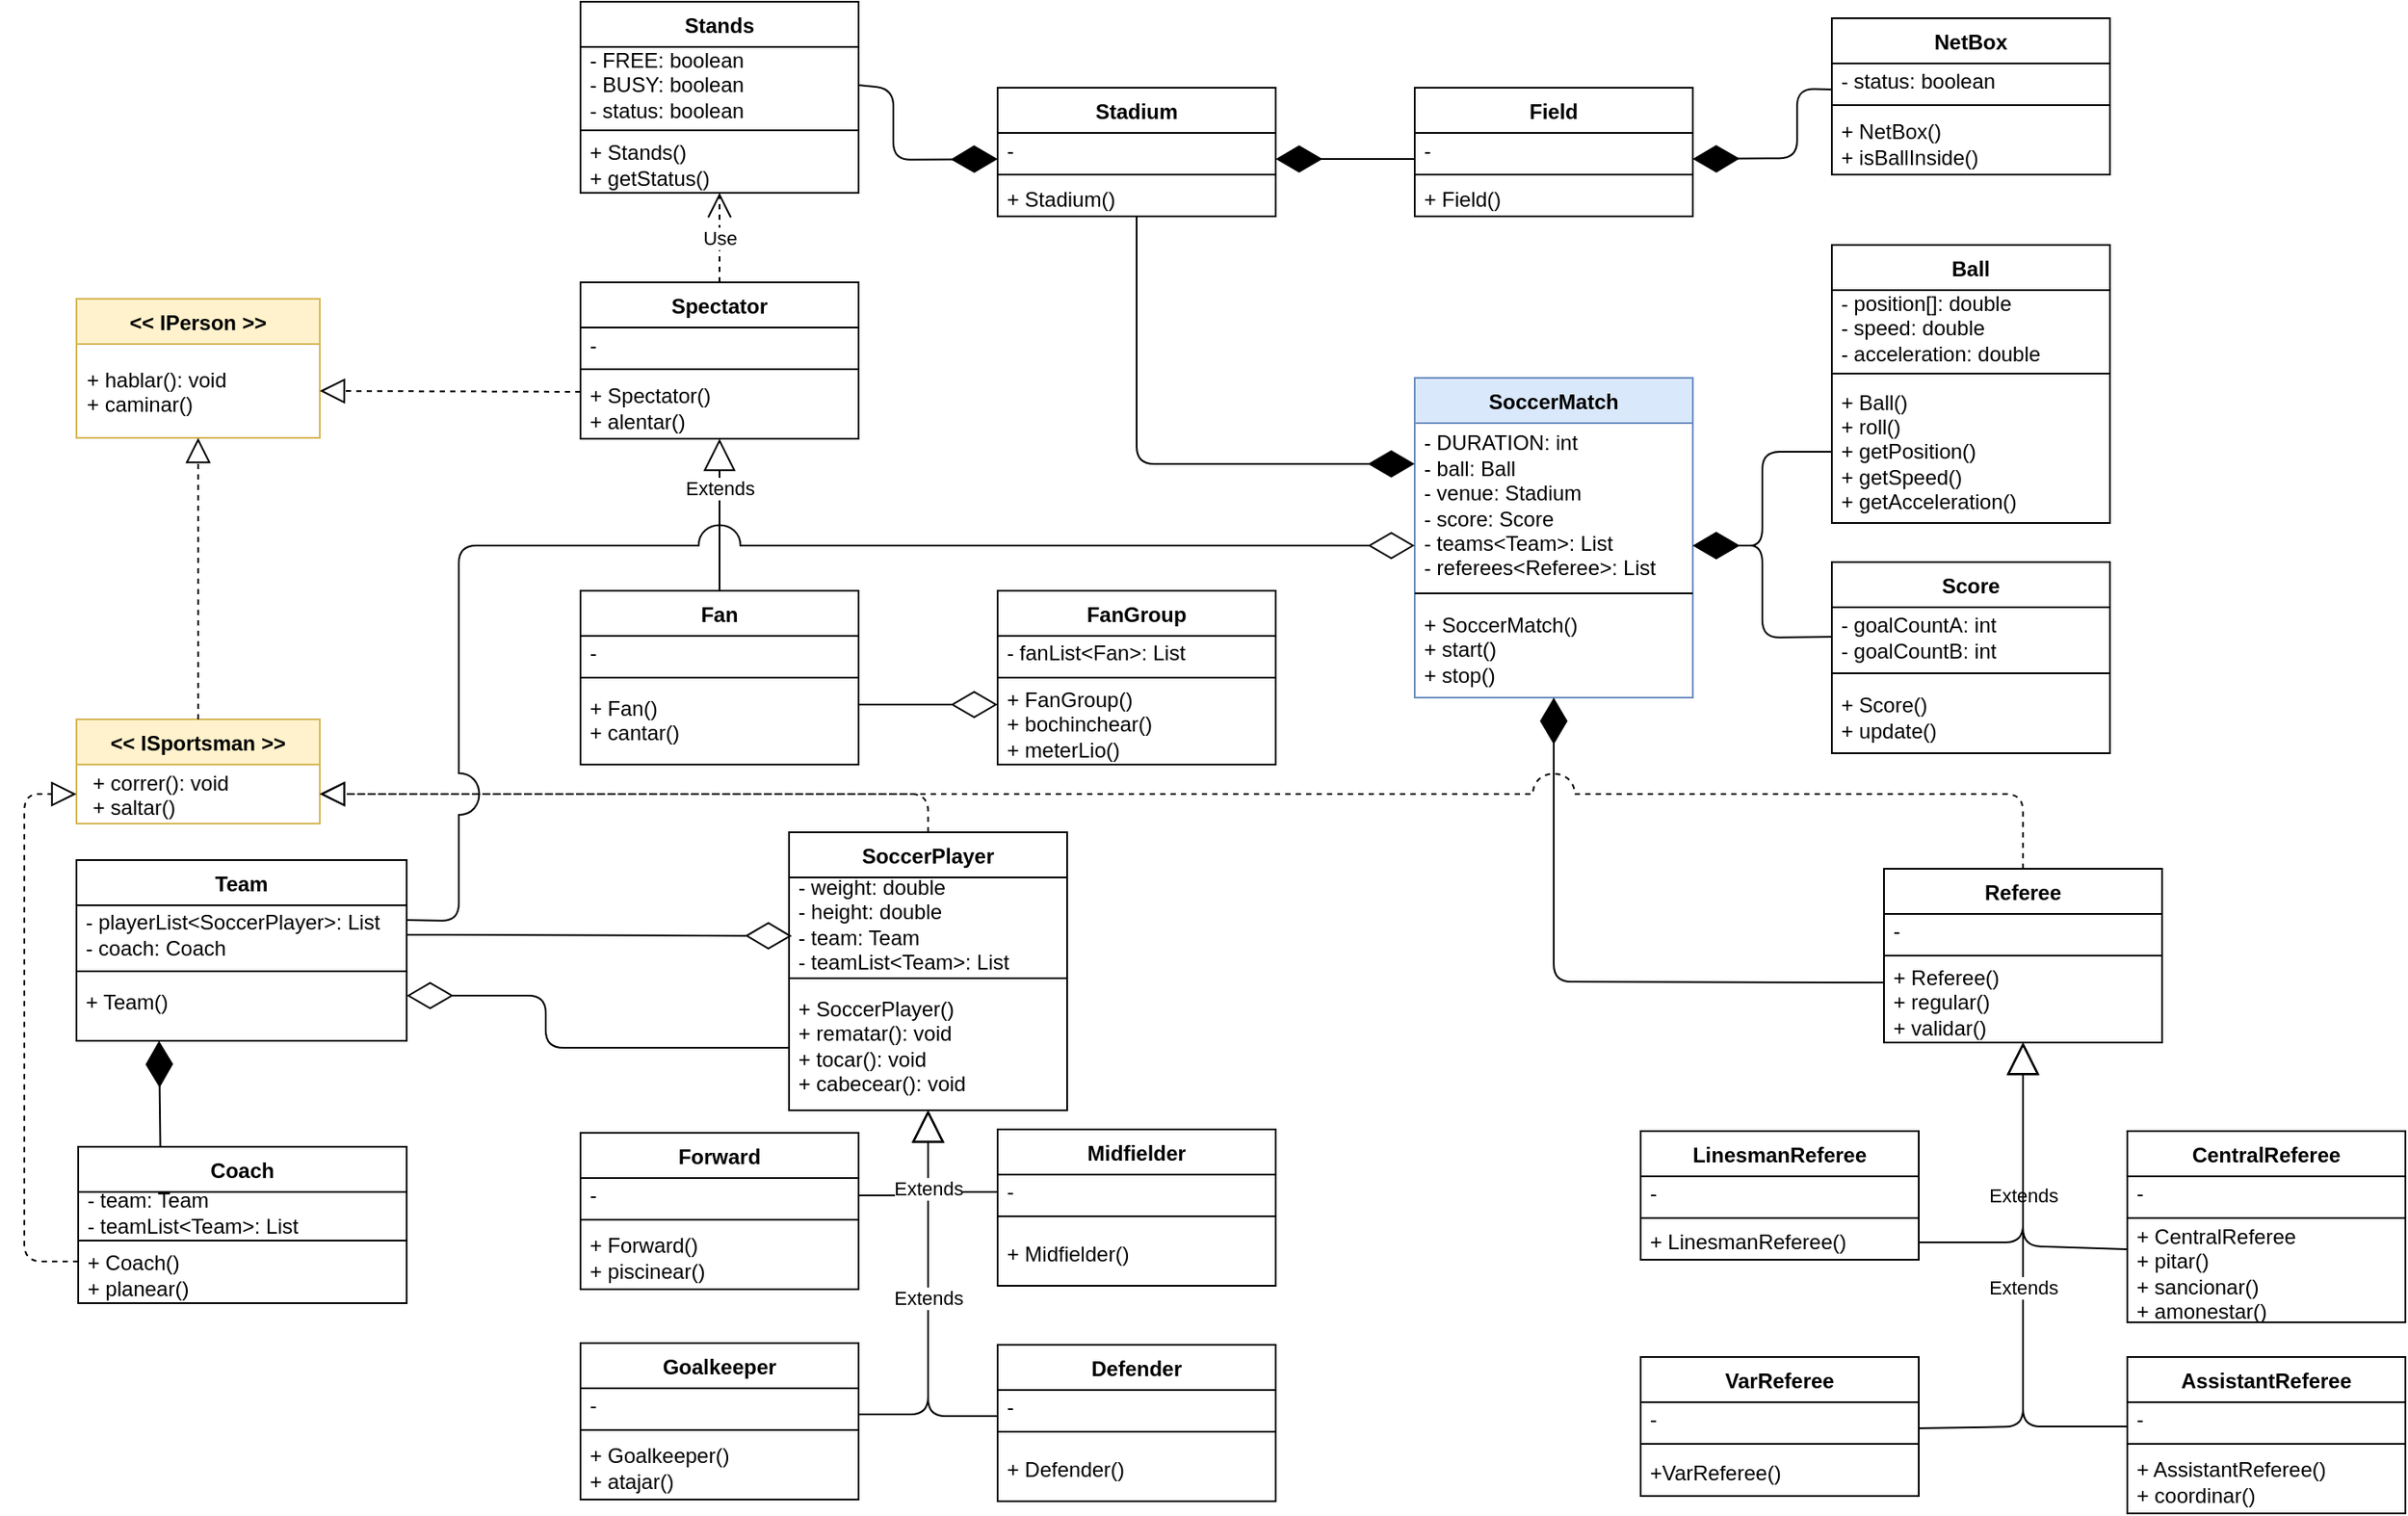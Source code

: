 <mxfile version="10.6.5" type="device"><diagram id="W4OydyBLqJ430zcBd8eJ" name="Page-1"><mxGraphModel dx="1200" dy="710" grid="1" gridSize="10" guides="1" tooltips="1" connect="1" arrows="1" fold="1" page="1" pageScale="1" pageWidth="850" pageHeight="1100" math="0" shadow="0"><root><mxCell id="0"/><mxCell id="1" parent="0"/><mxCell id="xYH_b4PpaxSMc2fAqh4Q-1" value="SoccerPlayer" style="swimlane;fontStyle=1;align=center;verticalAlign=top;childLayout=stackLayout;horizontal=1;startSize=26;horizontalStack=0;resizeParent=1;resizeParentMax=0;resizeLast=0;collapsible=1;marginBottom=0;" parent="1" vertex="1"><mxGeometry x="520" y="508" width="160" height="160" as="geometry"/></mxCell><mxCell id="xYH_b4PpaxSMc2fAqh4Q-5" value="&lt;div&gt;&amp;nbsp;- weight: double&lt;br&gt;&lt;/div&gt;&lt;div&gt;&amp;nbsp;- height: double&lt;/div&gt;&lt;div&gt;&amp;nbsp;- team: Team&lt;/div&gt;&lt;div&gt;&amp;nbsp;- teamList&amp;lt;Team&amp;gt;: List&lt;br&gt;&lt;/div&gt;" style="text;html=1;strokeColor=none;fillColor=none;align=left;verticalAlign=middle;whiteSpace=wrap;rounded=0;" parent="xYH_b4PpaxSMc2fAqh4Q-1" vertex="1"><mxGeometry y="26" width="160" height="54" as="geometry"/></mxCell><mxCell id="xYH_b4PpaxSMc2fAqh4Q-3" value="" style="line;strokeWidth=1;fillColor=none;align=left;verticalAlign=middle;spacingTop=-1;spacingLeft=3;spacingRight=3;rotatable=0;labelPosition=right;points=[];portConstraint=eastwest;" parent="xYH_b4PpaxSMc2fAqh4Q-1" vertex="1"><mxGeometry y="80" width="160" height="8" as="geometry"/></mxCell><mxCell id="xYH_b4PpaxSMc2fAqh4Q-6" value="&lt;div&gt;&amp;nbsp;+ SoccerPlayer()&lt;br&gt;&lt;/div&gt;&lt;div&gt;&amp;nbsp;+ rematar(): void&lt;br&gt;&lt;/div&gt;&lt;div&gt;&amp;nbsp;+ tocar(): void&lt;br&gt;&lt;/div&gt;&lt;div&gt;&amp;nbsp;+ cabecear(): void&lt;br&gt;&lt;/div&gt;" style="text;html=1;strokeColor=none;fillColor=none;align=left;verticalAlign=top;whiteSpace=wrap;rounded=0;" parent="xYH_b4PpaxSMc2fAqh4Q-1" vertex="1"><mxGeometry y="88" width="160" height="72" as="geometry"/></mxCell><mxCell id="xYH_b4PpaxSMc2fAqh4Q-7" value="Forward" style="swimlane;fontStyle=1;align=center;verticalAlign=top;childLayout=stackLayout;horizontal=1;startSize=26;horizontalStack=0;resizeParent=1;resizeParentMax=0;resizeLast=0;collapsible=1;marginBottom=0;" parent="1" vertex="1"><mxGeometry x="400" y="681" width="160" height="90" as="geometry"/></mxCell><mxCell id="xYH_b4PpaxSMc2fAqh4Q-8" value="&amp;nbsp;-&amp;nbsp;" style="text;html=1;strokeColor=none;fillColor=none;align=left;verticalAlign=middle;whiteSpace=wrap;rounded=0;" parent="xYH_b4PpaxSMc2fAqh4Q-7" vertex="1"><mxGeometry y="26" width="160" height="20" as="geometry"/></mxCell><mxCell id="xYH_b4PpaxSMc2fAqh4Q-9" value="" style="line;strokeWidth=1;fillColor=none;align=left;verticalAlign=middle;spacingTop=-1;spacingLeft=3;spacingRight=3;rotatable=0;labelPosition=right;points=[];portConstraint=eastwest;" parent="xYH_b4PpaxSMc2fAqh4Q-7" vertex="1"><mxGeometry y="46" width="160" height="8" as="geometry"/></mxCell><mxCell id="xYH_b4PpaxSMc2fAqh4Q-10" value="&lt;div&gt;&amp;nbsp;+ Forward()&lt;br&gt;&lt;/div&gt;&lt;div&gt;&amp;nbsp;+ piscinear()&lt;/div&gt;" style="text;html=1;strokeColor=none;fillColor=none;align=left;verticalAlign=middle;whiteSpace=wrap;rounded=0;" parent="xYH_b4PpaxSMc2fAqh4Q-7" vertex="1"><mxGeometry y="54" width="160" height="36" as="geometry"/></mxCell><mxCell id="xYH_b4PpaxSMc2fAqh4Q-11" value="Defender" style="swimlane;fontStyle=1;align=center;verticalAlign=top;childLayout=stackLayout;horizontal=1;startSize=26;horizontalStack=0;resizeParent=1;resizeParentMax=0;resizeLast=0;collapsible=1;marginBottom=0;" parent="1" vertex="1"><mxGeometry x="640" y="803" width="160" height="90" as="geometry"/></mxCell><mxCell id="xYH_b4PpaxSMc2fAqh4Q-12" value="&amp;nbsp;-&amp;nbsp;" style="text;html=1;strokeColor=none;fillColor=none;align=left;verticalAlign=middle;whiteSpace=wrap;rounded=0;" parent="xYH_b4PpaxSMc2fAqh4Q-11" vertex="1"><mxGeometry y="26" width="160" height="20" as="geometry"/></mxCell><mxCell id="xYH_b4PpaxSMc2fAqh4Q-13" value="" style="line;strokeWidth=1;fillColor=none;align=left;verticalAlign=middle;spacingTop=-1;spacingLeft=3;spacingRight=3;rotatable=0;labelPosition=right;points=[];portConstraint=eastwest;" parent="xYH_b4PpaxSMc2fAqh4Q-11" vertex="1"><mxGeometry y="46" width="160" height="8" as="geometry"/></mxCell><mxCell id="xYH_b4PpaxSMc2fAqh4Q-14" value="&amp;nbsp;+ Defender()" style="text;html=1;strokeColor=none;fillColor=none;align=left;verticalAlign=middle;whiteSpace=wrap;rounded=0;" parent="xYH_b4PpaxSMc2fAqh4Q-11" vertex="1"><mxGeometry y="54" width="160" height="36" as="geometry"/></mxCell><mxCell id="xYH_b4PpaxSMc2fAqh4Q-15" value="Midfielder" style="swimlane;fontStyle=1;align=center;verticalAlign=top;childLayout=stackLayout;horizontal=1;startSize=26;horizontalStack=0;resizeParent=1;resizeParentMax=0;resizeLast=0;collapsible=1;marginBottom=0;" parent="1" vertex="1"><mxGeometry x="640" y="679" width="160" height="90" as="geometry"/></mxCell><mxCell id="xYH_b4PpaxSMc2fAqh4Q-16" value="&amp;nbsp;-&amp;nbsp;" style="text;html=1;strokeColor=none;fillColor=none;align=left;verticalAlign=middle;whiteSpace=wrap;rounded=0;" parent="xYH_b4PpaxSMc2fAqh4Q-15" vertex="1"><mxGeometry y="26" width="160" height="20" as="geometry"/></mxCell><mxCell id="xYH_b4PpaxSMc2fAqh4Q-17" value="" style="line;strokeWidth=1;fillColor=none;align=left;verticalAlign=middle;spacingTop=-1;spacingLeft=3;spacingRight=3;rotatable=0;labelPosition=right;points=[];portConstraint=eastwest;" parent="xYH_b4PpaxSMc2fAqh4Q-15" vertex="1"><mxGeometry y="46" width="160" height="8" as="geometry"/></mxCell><mxCell id="xYH_b4PpaxSMc2fAqh4Q-18" value="&amp;nbsp;+ Midfielder()" style="text;html=1;strokeColor=none;fillColor=none;align=left;verticalAlign=middle;whiteSpace=wrap;rounded=0;" parent="xYH_b4PpaxSMc2fAqh4Q-15" vertex="1"><mxGeometry y="54" width="160" height="36" as="geometry"/></mxCell><mxCell id="xYH_b4PpaxSMc2fAqh4Q-19" value="Goalkeeper" style="swimlane;fontStyle=1;align=center;verticalAlign=top;childLayout=stackLayout;horizontal=1;startSize=26;horizontalStack=0;resizeParent=1;resizeParentMax=0;resizeLast=0;collapsible=1;marginBottom=0;" parent="1" vertex="1"><mxGeometry x="400" y="802" width="160" height="90" as="geometry"/></mxCell><mxCell id="xYH_b4PpaxSMc2fAqh4Q-20" value="&amp;nbsp;-&amp;nbsp;" style="text;html=1;strokeColor=none;fillColor=none;align=left;verticalAlign=middle;whiteSpace=wrap;rounded=0;" parent="xYH_b4PpaxSMc2fAqh4Q-19" vertex="1"><mxGeometry y="26" width="160" height="20" as="geometry"/></mxCell><mxCell id="xYH_b4PpaxSMc2fAqh4Q-21" value="" style="line;strokeWidth=1;fillColor=none;align=left;verticalAlign=middle;spacingTop=-1;spacingLeft=3;spacingRight=3;rotatable=0;labelPosition=right;points=[];portConstraint=eastwest;" parent="xYH_b4PpaxSMc2fAqh4Q-19" vertex="1"><mxGeometry y="46" width="160" height="8" as="geometry"/></mxCell><mxCell id="xYH_b4PpaxSMc2fAqh4Q-22" value="&lt;div&gt;&amp;nbsp;+ Goalkeeper()&lt;br&gt;&lt;/div&gt;&lt;div&gt;&amp;nbsp;+ atajar()&lt;/div&gt;" style="text;html=1;strokeColor=none;fillColor=none;align=left;verticalAlign=middle;whiteSpace=wrap;rounded=0;" parent="xYH_b4PpaxSMc2fAqh4Q-19" vertex="1"><mxGeometry y="54" width="160" height="36" as="geometry"/></mxCell><mxCell id="xYH_b4PpaxSMc2fAqh4Q-23" value="Referee" style="swimlane;fontStyle=1;align=center;verticalAlign=top;childLayout=stackLayout;horizontal=1;startSize=26;horizontalStack=0;resizeParent=1;resizeParentMax=0;resizeLast=0;collapsible=1;marginBottom=0;" parent="1" vertex="1"><mxGeometry x="1150" y="529" width="160" height="100" as="geometry"/></mxCell><mxCell id="xYH_b4PpaxSMc2fAqh4Q-24" value="&amp;nbsp;-&amp;nbsp;" style="text;html=1;strokeColor=none;fillColor=none;align=left;verticalAlign=middle;whiteSpace=wrap;rounded=0;" parent="xYH_b4PpaxSMc2fAqh4Q-23" vertex="1"><mxGeometry y="26" width="160" height="20" as="geometry"/></mxCell><mxCell id="xYH_b4PpaxSMc2fAqh4Q-25" value="" style="line;strokeWidth=1;fillColor=none;align=left;verticalAlign=middle;spacingTop=-1;spacingLeft=3;spacingRight=3;rotatable=0;labelPosition=right;points=[];portConstraint=eastwest;" parent="xYH_b4PpaxSMc2fAqh4Q-23" vertex="1"><mxGeometry y="46" width="160" height="8" as="geometry"/></mxCell><mxCell id="xYH_b4PpaxSMc2fAqh4Q-26" value="&lt;div&gt;&amp;nbsp;+ Referee()&lt;br&gt;&lt;/div&gt;&lt;div&gt;&amp;nbsp;+ regular()&lt;/div&gt;&lt;div&gt;&amp;nbsp;+ validar()&lt;br&gt;&lt;/div&gt;" style="text;html=1;strokeColor=none;fillColor=none;align=left;verticalAlign=middle;whiteSpace=wrap;rounded=0;" parent="xYH_b4PpaxSMc2fAqh4Q-23" vertex="1"><mxGeometry y="54" width="160" height="46" as="geometry"/></mxCell><mxCell id="xYH_b4PpaxSMc2fAqh4Q-27" value="LinesmanReferee" style="swimlane;fontStyle=1;align=center;verticalAlign=top;childLayout=stackLayout;horizontal=1;startSize=26;horizontalStack=0;resizeParent=1;resizeParentMax=0;resizeLast=0;collapsible=1;marginBottom=0;" parent="1" vertex="1"><mxGeometry x="1010" y="680" width="160" height="74" as="geometry"/></mxCell><mxCell id="xYH_b4PpaxSMc2fAqh4Q-28" value="&amp;nbsp;-&amp;nbsp;" style="text;html=1;strokeColor=none;fillColor=none;align=left;verticalAlign=middle;whiteSpace=wrap;rounded=0;" parent="xYH_b4PpaxSMc2fAqh4Q-27" vertex="1"><mxGeometry y="26" width="160" height="20" as="geometry"/></mxCell><mxCell id="xYH_b4PpaxSMc2fAqh4Q-29" value="" style="line;strokeWidth=1;fillColor=none;align=left;verticalAlign=middle;spacingTop=-1;spacingLeft=3;spacingRight=3;rotatable=0;labelPosition=right;points=[];portConstraint=eastwest;" parent="xYH_b4PpaxSMc2fAqh4Q-27" vertex="1"><mxGeometry y="46" width="160" height="8" as="geometry"/></mxCell><mxCell id="xYH_b4PpaxSMc2fAqh4Q-30" value="&amp;nbsp;+ LinesmanReferee()" style="text;html=1;strokeColor=none;fillColor=none;align=left;verticalAlign=middle;whiteSpace=wrap;rounded=0;" parent="xYH_b4PpaxSMc2fAqh4Q-27" vertex="1"><mxGeometry y="54" width="160" height="20" as="geometry"/></mxCell><mxCell id="xYH_b4PpaxSMc2fAqh4Q-32" value="CentralReferee" style="swimlane;fontStyle=1;align=center;verticalAlign=top;childLayout=stackLayout;horizontal=1;startSize=26;horizontalStack=0;resizeParent=1;resizeParentMax=0;resizeLast=0;collapsible=1;marginBottom=0;" parent="1" vertex="1"><mxGeometry x="1290" y="680" width="160" height="110" as="geometry"/></mxCell><mxCell id="xYH_b4PpaxSMc2fAqh4Q-33" value="&amp;nbsp;-&amp;nbsp;" style="text;html=1;strokeColor=none;fillColor=none;align=left;verticalAlign=middle;whiteSpace=wrap;rounded=0;" parent="xYH_b4PpaxSMc2fAqh4Q-32" vertex="1"><mxGeometry y="26" width="160" height="20" as="geometry"/></mxCell><mxCell id="xYH_b4PpaxSMc2fAqh4Q-34" value="" style="line;strokeWidth=1;fillColor=none;align=left;verticalAlign=middle;spacingTop=-1;spacingLeft=3;spacingRight=3;rotatable=0;labelPosition=right;points=[];portConstraint=eastwest;" parent="xYH_b4PpaxSMc2fAqh4Q-32" vertex="1"><mxGeometry y="46" width="160" height="8" as="geometry"/></mxCell><mxCell id="xYH_b4PpaxSMc2fAqh4Q-35" value="&lt;div&gt;&amp;nbsp;+ CentralReferee&lt;/div&gt;&lt;div&gt;&amp;nbsp;+ pitar()&lt;/div&gt;&lt;div&gt;&amp;nbsp;+ sancionar()&lt;/div&gt;&lt;div&gt;&amp;nbsp;+ amonestar()&lt;br&gt;&lt;/div&gt;" style="text;html=1;strokeColor=none;fillColor=none;align=left;verticalAlign=middle;whiteSpace=wrap;rounded=0;" parent="xYH_b4PpaxSMc2fAqh4Q-32" vertex="1"><mxGeometry y="54" width="160" height="56" as="geometry"/></mxCell><mxCell id="xYH_b4PpaxSMc2fAqh4Q-36" value="AssistantReferee" style="swimlane;fontStyle=1;align=center;verticalAlign=top;childLayout=stackLayout;horizontal=1;startSize=26;horizontalStack=0;resizeParent=1;resizeParentMax=0;resizeLast=0;collapsible=1;marginBottom=0;" parent="1" vertex="1"><mxGeometry x="1290" y="810" width="160" height="90" as="geometry"/></mxCell><mxCell id="xYH_b4PpaxSMc2fAqh4Q-37" value="&amp;nbsp;-&amp;nbsp;" style="text;html=1;strokeColor=none;fillColor=none;align=left;verticalAlign=middle;whiteSpace=wrap;rounded=0;" parent="xYH_b4PpaxSMc2fAqh4Q-36" vertex="1"><mxGeometry y="26" width="160" height="20" as="geometry"/></mxCell><mxCell id="xYH_b4PpaxSMc2fAqh4Q-38" value="" style="line;strokeWidth=1;fillColor=none;align=left;verticalAlign=middle;spacingTop=-1;spacingLeft=3;spacingRight=3;rotatable=0;labelPosition=right;points=[];portConstraint=eastwest;" parent="xYH_b4PpaxSMc2fAqh4Q-36" vertex="1"><mxGeometry y="46" width="160" height="8" as="geometry"/></mxCell><mxCell id="xYH_b4PpaxSMc2fAqh4Q-39" value="&lt;div&gt;&amp;nbsp;+ AssistantReferee()&lt;br&gt;&lt;/div&gt;&lt;div&gt;&amp;nbsp;+ coordinar()&lt;/div&gt;" style="text;html=1;strokeColor=none;fillColor=none;align=left;verticalAlign=middle;whiteSpace=wrap;rounded=0;" parent="xYH_b4PpaxSMc2fAqh4Q-36" vertex="1"><mxGeometry y="54" width="160" height="36" as="geometry"/></mxCell><mxCell id="xYH_b4PpaxSMc2fAqh4Q-40" value="VarReferee" style="swimlane;fontStyle=1;align=center;verticalAlign=top;childLayout=stackLayout;horizontal=1;startSize=26;horizontalStack=0;resizeParent=1;resizeParentMax=0;resizeLast=0;collapsible=1;marginBottom=0;" parent="1" vertex="1"><mxGeometry x="1010" y="810" width="160" height="80" as="geometry"/></mxCell><mxCell id="xYH_b4PpaxSMc2fAqh4Q-41" value="&amp;nbsp;-&amp;nbsp;" style="text;html=1;strokeColor=none;fillColor=none;align=left;verticalAlign=middle;whiteSpace=wrap;rounded=0;" parent="xYH_b4PpaxSMc2fAqh4Q-40" vertex="1"><mxGeometry y="26" width="160" height="20" as="geometry"/></mxCell><mxCell id="xYH_b4PpaxSMc2fAqh4Q-42" value="" style="line;strokeWidth=1;fillColor=none;align=left;verticalAlign=middle;spacingTop=-1;spacingLeft=3;spacingRight=3;rotatable=0;labelPosition=right;points=[];portConstraint=eastwest;" parent="xYH_b4PpaxSMc2fAqh4Q-40" vertex="1"><mxGeometry y="46" width="160" height="8" as="geometry"/></mxCell><mxCell id="xYH_b4PpaxSMc2fAqh4Q-43" value="&amp;nbsp;+VarReferee()" style="text;html=1;strokeColor=none;fillColor=none;align=left;verticalAlign=middle;whiteSpace=wrap;rounded=0;" parent="xYH_b4PpaxSMc2fAqh4Q-40" vertex="1"><mxGeometry y="54" width="160" height="26" as="geometry"/></mxCell><mxCell id="xYH_b4PpaxSMc2fAqh4Q-44" value="Spectator" style="swimlane;fontStyle=1;align=center;verticalAlign=top;childLayout=stackLayout;horizontal=1;startSize=26;horizontalStack=0;resizeParent=1;resizeParentMax=0;resizeLast=0;collapsible=1;marginBottom=0;" parent="1" vertex="1"><mxGeometry x="400" y="191.5" width="160" height="90" as="geometry"/></mxCell><mxCell id="xYH_b4PpaxSMc2fAqh4Q-45" value="&amp;nbsp;-&amp;nbsp;" style="text;html=1;strokeColor=none;fillColor=none;align=left;verticalAlign=middle;whiteSpace=wrap;rounded=0;" parent="xYH_b4PpaxSMc2fAqh4Q-44" vertex="1"><mxGeometry y="26" width="160" height="20" as="geometry"/></mxCell><mxCell id="xYH_b4PpaxSMc2fAqh4Q-46" value="" style="line;strokeWidth=1;fillColor=none;align=left;verticalAlign=middle;spacingTop=-1;spacingLeft=3;spacingRight=3;rotatable=0;labelPosition=right;points=[];portConstraint=eastwest;" parent="xYH_b4PpaxSMc2fAqh4Q-44" vertex="1"><mxGeometry y="46" width="160" height="8" as="geometry"/></mxCell><mxCell id="xYH_b4PpaxSMc2fAqh4Q-47" value="&lt;div&gt;&amp;nbsp;+ Spectator()&lt;br&gt;&lt;/div&gt;&lt;div&gt;&amp;nbsp;+ alentar()&lt;/div&gt;" style="text;html=1;strokeColor=none;fillColor=none;align=left;verticalAlign=middle;whiteSpace=wrap;rounded=0;" parent="xYH_b4PpaxSMc2fAqh4Q-44" vertex="1"><mxGeometry y="54" width="160" height="36" as="geometry"/></mxCell><mxCell id="xYH_b4PpaxSMc2fAqh4Q-48" value="Field" style="swimlane;fontStyle=1;align=center;verticalAlign=top;childLayout=stackLayout;horizontal=1;startSize=26;horizontalStack=0;resizeParent=1;resizeParentMax=0;resizeLast=0;collapsible=1;marginBottom=0;" parent="1" vertex="1"><mxGeometry x="880" y="79.5" width="160" height="74" as="geometry"/></mxCell><mxCell id="xYH_b4PpaxSMc2fAqh4Q-49" value="&amp;nbsp;-&amp;nbsp;" style="text;html=1;strokeColor=none;fillColor=none;align=left;verticalAlign=middle;whiteSpace=wrap;rounded=0;" parent="xYH_b4PpaxSMc2fAqh4Q-48" vertex="1"><mxGeometry y="26" width="160" height="20" as="geometry"/></mxCell><mxCell id="xYH_b4PpaxSMc2fAqh4Q-50" value="" style="line;strokeWidth=1;fillColor=none;align=left;verticalAlign=middle;spacingTop=-1;spacingLeft=3;spacingRight=3;rotatable=0;labelPosition=right;points=[];portConstraint=eastwest;" parent="xYH_b4PpaxSMc2fAqh4Q-48" vertex="1"><mxGeometry y="46" width="160" height="8" as="geometry"/></mxCell><mxCell id="xYH_b4PpaxSMc2fAqh4Q-51" value="&amp;nbsp;+ Field()" style="text;html=1;strokeColor=none;fillColor=none;align=left;verticalAlign=middle;whiteSpace=wrap;rounded=0;" parent="xYH_b4PpaxSMc2fAqh4Q-48" vertex="1"><mxGeometry y="54" width="160" height="20" as="geometry"/></mxCell><mxCell id="xYH_b4PpaxSMc2fAqh4Q-52" value="Stadium" style="swimlane;fontStyle=1;align=center;verticalAlign=top;childLayout=stackLayout;horizontal=1;startSize=26;horizontalStack=0;resizeParent=1;resizeParentMax=0;resizeLast=0;collapsible=1;marginBottom=0;" parent="1" vertex="1"><mxGeometry x="640" y="79.5" width="160" height="74" as="geometry"/></mxCell><mxCell id="xYH_b4PpaxSMc2fAqh4Q-53" value="&amp;nbsp;-&amp;nbsp;" style="text;html=1;strokeColor=none;fillColor=none;align=left;verticalAlign=middle;whiteSpace=wrap;rounded=0;" parent="xYH_b4PpaxSMc2fAqh4Q-52" vertex="1"><mxGeometry y="26" width="160" height="20" as="geometry"/></mxCell><mxCell id="xYH_b4PpaxSMc2fAqh4Q-54" value="" style="line;strokeWidth=1;fillColor=none;align=left;verticalAlign=middle;spacingTop=-1;spacingLeft=3;spacingRight=3;rotatable=0;labelPosition=right;points=[];portConstraint=eastwest;" parent="xYH_b4PpaxSMc2fAqh4Q-52" vertex="1"><mxGeometry y="46" width="160" height="8" as="geometry"/></mxCell><mxCell id="xYH_b4PpaxSMc2fAqh4Q-55" value="&amp;nbsp;+ Stadium()" style="text;html=1;strokeColor=none;fillColor=none;align=left;verticalAlign=middle;whiteSpace=wrap;rounded=0;" parent="xYH_b4PpaxSMc2fAqh4Q-52" vertex="1"><mxGeometry y="54" width="160" height="20" as="geometry"/></mxCell><mxCell id="xYH_b4PpaxSMc2fAqh4Q-56" value="Score" style="swimlane;fontStyle=1;align=center;verticalAlign=top;childLayout=stackLayout;horizontal=1;startSize=26;horizontalStack=0;resizeParent=1;resizeParentMax=0;resizeLast=0;collapsible=1;marginBottom=0;" parent="1" vertex="1"><mxGeometry x="1120" y="352.5" width="160" height="110" as="geometry"/></mxCell><mxCell id="xYH_b4PpaxSMc2fAqh4Q-57" value="&lt;div&gt;&amp;nbsp;- goalCountA: int&lt;/div&gt;&lt;div&gt;&amp;nbsp;- goalCountB: int&lt;br&gt;&lt;/div&gt;" style="text;html=1;strokeColor=none;fillColor=none;align=left;verticalAlign=middle;whiteSpace=wrap;rounded=0;" parent="xYH_b4PpaxSMc2fAqh4Q-56" vertex="1"><mxGeometry y="26" width="160" height="34" as="geometry"/></mxCell><mxCell id="xYH_b4PpaxSMc2fAqh4Q-58" value="" style="line;strokeWidth=1;fillColor=none;align=left;verticalAlign=middle;spacingTop=-1;spacingLeft=3;spacingRight=3;rotatable=0;labelPosition=right;points=[];portConstraint=eastwest;" parent="xYH_b4PpaxSMc2fAqh4Q-56" vertex="1"><mxGeometry y="60" width="160" height="8" as="geometry"/></mxCell><mxCell id="xYH_b4PpaxSMc2fAqh4Q-59" value="&lt;div&gt;&amp;nbsp;+ Score()&lt;br&gt;&lt;/div&gt;&lt;div&gt;&amp;nbsp;+ update()&lt;/div&gt;" style="text;html=1;strokeColor=none;fillColor=none;align=left;verticalAlign=middle;whiteSpace=wrap;rounded=0;" parent="xYH_b4PpaxSMc2fAqh4Q-56" vertex="1"><mxGeometry y="68" width="160" height="42" as="geometry"/></mxCell><mxCell id="xYH_b4PpaxSMc2fAqh4Q-60" value="Fan" style="swimlane;fontStyle=1;align=center;verticalAlign=top;childLayout=stackLayout;horizontal=1;startSize=26;horizontalStack=0;resizeParent=1;resizeParentMax=0;resizeLast=0;collapsible=1;marginBottom=0;" parent="1" vertex="1"><mxGeometry x="400" y="369" width="160" height="100" as="geometry"/></mxCell><mxCell id="xYH_b4PpaxSMc2fAqh4Q-61" value="&amp;nbsp;-&amp;nbsp;" style="text;html=1;strokeColor=none;fillColor=none;align=left;verticalAlign=middle;whiteSpace=wrap;rounded=0;" parent="xYH_b4PpaxSMc2fAqh4Q-60" vertex="1"><mxGeometry y="26" width="160" height="20" as="geometry"/></mxCell><mxCell id="xYH_b4PpaxSMc2fAqh4Q-62" value="" style="line;strokeWidth=1;fillColor=none;align=left;verticalAlign=middle;spacingTop=-1;spacingLeft=3;spacingRight=3;rotatable=0;labelPosition=right;points=[];portConstraint=eastwest;" parent="xYH_b4PpaxSMc2fAqh4Q-60" vertex="1"><mxGeometry y="46" width="160" height="8" as="geometry"/></mxCell><mxCell id="xYH_b4PpaxSMc2fAqh4Q-63" value="&lt;div&gt;&amp;nbsp;+ Fan()&lt;br&gt;&lt;/div&gt;&lt;div&gt;&amp;nbsp;+ cantar()&lt;/div&gt;" style="text;html=1;strokeColor=none;fillColor=none;align=left;verticalAlign=top;whiteSpace=wrap;rounded=0;" parent="xYH_b4PpaxSMc2fAqh4Q-60" vertex="1"><mxGeometry y="54" width="160" height="46" as="geometry"/></mxCell><mxCell id="xYH_b4PpaxSMc2fAqh4Q-64" value="Extends" style="endArrow=block;endSize=16;endFill=0;html=1;entryX=0.5;entryY=1;entryDx=0;entryDy=0;exitX=0;exitY=0.25;exitDx=0;exitDy=0;" parent="1" source="xYH_b4PpaxSMc2fAqh4Q-35" target="xYH_b4PpaxSMc2fAqh4Q-26" edge="1"><mxGeometry width="160" relative="1" as="geometry"><mxPoint x="1050" y="653" as="sourcePoint"/><mxPoint x="1210" y="653" as="targetPoint"/><Array as="points"><mxPoint x="1230" y="746"/></Array></mxGeometry></mxCell><mxCell id="xYH_b4PpaxSMc2fAqh4Q-70" value="Extends" style="endArrow=block;endSize=16;endFill=0;html=1;entryX=0.5;entryY=1;entryDx=0;entryDy=0;" parent="1" edge="1" target="xYH_b4PpaxSMc2fAqh4Q-26"><mxGeometry width="160" relative="1" as="geometry"><mxPoint x="1290" y="850" as="sourcePoint"/><mxPoint x="1220" y="637" as="targetPoint"/><Array as="points"><mxPoint x="1230" y="850"/><mxPoint x="1230" y="660"/></Array></mxGeometry></mxCell><mxCell id="xYH_b4PpaxSMc2fAqh4Q-71" value="Extends" style="endArrow=block;endSize=16;endFill=0;html=1;entryX=0.5;entryY=1;entryDx=0;entryDy=0;exitX=1;exitY=0.5;exitDx=0;exitDy=0;" parent="1" source="xYH_b4PpaxSMc2fAqh4Q-30" target="xYH_b4PpaxSMc2fAqh4Q-26" edge="1"><mxGeometry width="160" relative="1" as="geometry"><mxPoint x="800" y="570" as="sourcePoint"/><mxPoint x="960" y="570" as="targetPoint"/><Array as="points"><mxPoint x="1230" y="744"/><mxPoint x="1230" y="660"/></Array></mxGeometry></mxCell><mxCell id="xYH_b4PpaxSMc2fAqh4Q-72" value="Extends" style="endArrow=block;endSize=16;endFill=0;html=1;entryX=0.5;entryY=1;entryDx=0;entryDy=0;exitX=1;exitY=0.75;exitDx=0;exitDy=0;" parent="1" source="xYH_b4PpaxSMc2fAqh4Q-41" target="xYH_b4PpaxSMc2fAqh4Q-26" edge="1"><mxGeometry width="160" relative="1" as="geometry"><mxPoint x="1171" y="850" as="sourcePoint"/><mxPoint x="1230" y="637" as="targetPoint"/><Array as="points"><mxPoint x="1230" y="850"/></Array></mxGeometry></mxCell><mxCell id="xYH_b4PpaxSMc2fAqh4Q-74" value="Extends" style="endArrow=block;endSize=16;endFill=0;html=1;entryX=0.5;entryY=1;entryDx=0;entryDy=0;exitX=1;exitY=0.75;exitDx=0;exitDy=0;" parent="1" source="xYH_b4PpaxSMc2fAqh4Q-20" target="xYH_b4PpaxSMc2fAqh4Q-6" edge="1"><mxGeometry width="160" relative="1" as="geometry"><mxPoint x="370" y="981" as="sourcePoint"/><mxPoint x="530" y="981" as="targetPoint"/><Array as="points"><mxPoint x="600" y="843"/></Array></mxGeometry></mxCell><mxCell id="xYH_b4PpaxSMc2fAqh4Q-75" value="Extends" style="endArrow=block;endSize=16;endFill=0;html=1;entryX=0.5;entryY=1;entryDx=0;entryDy=0;exitX=0;exitY=0.75;exitDx=0;exitDy=0;" parent="1" source="xYH_b4PpaxSMc2fAqh4Q-12" target="xYH_b4PpaxSMc2fAqh4Q-6" edge="1"><mxGeometry width="160" relative="1" as="geometry"><mxPoint x="400" y="1041" as="sourcePoint"/><mxPoint x="560" y="1041" as="targetPoint"/><Array as="points"><mxPoint x="600" y="844"/></Array></mxGeometry></mxCell><mxCell id="xYH_b4PpaxSMc2fAqh4Q-76" value="Extends" style="endArrow=block;endSize=16;endFill=0;html=1;entryX=0.5;entryY=1;entryDx=0;entryDy=0;exitX=0;exitY=0.5;exitDx=0;exitDy=0;" parent="1" source="xYH_b4PpaxSMc2fAqh4Q-16" target="xYH_b4PpaxSMc2fAqh4Q-6" edge="1"><mxGeometry width="160" relative="1" as="geometry"><mxPoint x="680" y="971" as="sourcePoint"/><mxPoint x="840" y="971" as="targetPoint"/><Array as="points"><mxPoint x="600" y="715"/></Array></mxGeometry></mxCell><mxCell id="xYH_b4PpaxSMc2fAqh4Q-77" value="Extends" style="endArrow=block;endSize=16;endFill=0;html=1;entryX=0.5;entryY=1;entryDx=0;entryDy=0;exitX=1;exitY=0.5;exitDx=0;exitDy=0;" parent="1" source="xYH_b4PpaxSMc2fAqh4Q-8" target="xYH_b4PpaxSMc2fAqh4Q-6" edge="1"><mxGeometry width="160" relative="1" as="geometry"><mxPoint x="580" y="741" as="sourcePoint"/><mxPoint x="810" y="1051" as="targetPoint"/><Array as="points"><mxPoint x="600" y="717"/></Array></mxGeometry></mxCell><mxCell id="xYH_b4PpaxSMc2fAqh4Q-78" value="SoccerMatch" style="swimlane;fontStyle=1;align=center;verticalAlign=top;childLayout=stackLayout;horizontal=1;startSize=26;horizontalStack=0;resizeParent=1;resizeParentMax=0;resizeLast=0;collapsible=1;marginBottom=0;fillColor=#dae8fc;strokeColor=#6c8ebf;" parent="1" vertex="1"><mxGeometry x="880" y="246.5" width="160" height="184" as="geometry"/></mxCell><mxCell id="xYH_b4PpaxSMc2fAqh4Q-79" value="&lt;div&gt;&amp;nbsp;- DURATION: int&lt;/div&gt;&lt;div&gt;&amp;nbsp;- ball: Ball&lt;/div&gt;&lt;div&gt;&amp;nbsp;- venue: Stadium&lt;br&gt;&lt;/div&gt;&lt;div&gt;&amp;nbsp;- score: Score&lt;/div&gt;&lt;div&gt;&amp;nbsp;- teams&amp;lt;Team&amp;gt;: List&lt;/div&gt;&lt;div&gt;&amp;nbsp;- referees&amp;lt;Referee&amp;gt;: List&lt;/div&gt;" style="text;html=1;strokeColor=none;fillColor=none;align=left;verticalAlign=middle;whiteSpace=wrap;rounded=0;" parent="xYH_b4PpaxSMc2fAqh4Q-78" vertex="1"><mxGeometry y="26" width="160" height="94" as="geometry"/></mxCell><mxCell id="xYH_b4PpaxSMc2fAqh4Q-80" value="" style="line;strokeWidth=1;fillColor=none;align=left;verticalAlign=middle;spacingTop=-1;spacingLeft=3;spacingRight=3;rotatable=0;labelPosition=right;points=[];portConstraint=eastwest;" parent="xYH_b4PpaxSMc2fAqh4Q-78" vertex="1"><mxGeometry y="120" width="160" height="8" as="geometry"/></mxCell><mxCell id="xYH_b4PpaxSMc2fAqh4Q-81" value="&lt;div&gt;&amp;nbsp;+ SoccerMatch()&lt;/div&gt;&lt;div&gt;&amp;nbsp;+ start()&lt;/div&gt;&lt;div&gt;&amp;nbsp;+ stop()&lt;br&gt;&lt;/div&gt;" style="text;html=1;strokeColor=none;fillColor=none;align=left;verticalAlign=top;whiteSpace=wrap;rounded=0;" parent="xYH_b4PpaxSMc2fAqh4Q-78" vertex="1"><mxGeometry y="128" width="160" height="56" as="geometry"/></mxCell><mxCell id="xYH_b4PpaxSMc2fAqh4Q-82" value="Stands" style="swimlane;fontStyle=1;align=center;verticalAlign=top;childLayout=stackLayout;horizontal=1;startSize=26;horizontalStack=0;resizeParent=1;resizeParentMax=0;resizeLast=0;collapsible=1;marginBottom=0;" parent="1" vertex="1"><mxGeometry x="400" y="30" width="160" height="110" as="geometry"/></mxCell><mxCell id="xYH_b4PpaxSMc2fAqh4Q-83" value="&lt;div&gt;&amp;nbsp;- FREE: boolean&lt;/div&gt;&lt;div&gt;&amp;nbsp;- BUSY: boolean&lt;br&gt;&lt;/div&gt;&lt;div&gt;&amp;nbsp;- status: boolean&lt;/div&gt;" style="text;html=1;strokeColor=none;fillColor=none;align=left;verticalAlign=middle;whiteSpace=wrap;rounded=0;" parent="xYH_b4PpaxSMc2fAqh4Q-82" vertex="1"><mxGeometry y="26" width="160" height="44" as="geometry"/></mxCell><mxCell id="xYH_b4PpaxSMc2fAqh4Q-84" value="" style="line;strokeWidth=1;fillColor=none;align=left;verticalAlign=middle;spacingTop=-1;spacingLeft=3;spacingRight=3;rotatable=0;labelPosition=right;points=[];portConstraint=eastwest;" parent="xYH_b4PpaxSMc2fAqh4Q-82" vertex="1"><mxGeometry y="70" width="160" height="8" as="geometry"/></mxCell><mxCell id="xYH_b4PpaxSMc2fAqh4Q-85" value="&lt;div&gt;&amp;nbsp;+ Stands()&lt;/div&gt;&lt;div&gt;&amp;nbsp;+ getStatus()&lt;br&gt;&lt;/div&gt;" style="text;html=1;strokeColor=none;fillColor=none;align=left;verticalAlign=middle;whiteSpace=wrap;rounded=0;" parent="xYH_b4PpaxSMc2fAqh4Q-82" vertex="1"><mxGeometry y="78" width="160" height="32" as="geometry"/></mxCell><mxCell id="QpXynCJQISJCZtAempKh-2" value="Ball" style="swimlane;fontStyle=1;align=center;verticalAlign=top;childLayout=stackLayout;horizontal=1;startSize=26;horizontalStack=0;resizeParent=1;resizeParentMax=0;resizeLast=0;collapsible=1;marginBottom=0;" vertex="1" parent="1"><mxGeometry x="1120" y="170" width="160" height="160" as="geometry"/></mxCell><mxCell id="QpXynCJQISJCZtAempKh-3" value="&lt;div&gt;&amp;nbsp;- position[]: double&lt;/div&gt;&lt;div&gt;&amp;nbsp;- speed: double&lt;/div&gt;&lt;div&gt;&amp;nbsp;- acceleration: double&lt;br&gt;&lt;/div&gt;" style="text;html=1;strokeColor=none;fillColor=none;align=left;verticalAlign=middle;whiteSpace=wrap;rounded=0;" vertex="1" parent="QpXynCJQISJCZtAempKh-2"><mxGeometry y="26" width="160" height="44" as="geometry"/></mxCell><mxCell id="QpXynCJQISJCZtAempKh-4" value="" style="line;strokeWidth=1;fillColor=none;align=left;verticalAlign=middle;spacingTop=-1;spacingLeft=3;spacingRight=3;rotatable=0;labelPosition=right;points=[];portConstraint=eastwest;" vertex="1" parent="QpXynCJQISJCZtAempKh-2"><mxGeometry y="70" width="160" height="8" as="geometry"/></mxCell><mxCell id="QpXynCJQISJCZtAempKh-5" value="&amp;nbsp;+ Ball()&lt;br&gt;&lt;div&gt;&amp;nbsp;+ roll()&lt;/div&gt;&lt;div&gt;&amp;nbsp;+ getPosition()&lt;/div&gt;&lt;div&gt;&amp;nbsp;+ getSpeed()&lt;/div&gt;&lt;div&gt;&amp;nbsp;+ getAcceleration()&lt;br&gt;&lt;/div&gt;" style="text;html=1;strokeColor=none;fillColor=none;align=left;verticalAlign=middle;whiteSpace=wrap;rounded=0;" vertex="1" parent="QpXynCJQISJCZtAempKh-2"><mxGeometry y="78" width="160" height="82" as="geometry"/></mxCell><mxCell id="QpXynCJQISJCZtAempKh-8" value="Team" style="swimlane;fontStyle=1;align=center;verticalAlign=top;childLayout=stackLayout;horizontal=1;startSize=26;horizontalStack=0;resizeParent=1;resizeParentMax=0;resizeLast=0;collapsible=1;marginBottom=0;" vertex="1" parent="1"><mxGeometry x="110" y="524" width="190" height="104" as="geometry"/></mxCell><mxCell id="QpXynCJQISJCZtAempKh-9" value="&lt;div&gt;&amp;nbsp;- playerList&amp;lt;SoccerPlayer&amp;gt;: List&lt;/div&gt;&lt;div&gt;&amp;nbsp;- coach: Coach&lt;br&gt;&lt;/div&gt;" style="text;html=1;strokeColor=none;fillColor=none;align=left;verticalAlign=middle;whiteSpace=wrap;rounded=0;" vertex="1" parent="QpXynCJQISJCZtAempKh-8"><mxGeometry y="26" width="190" height="34" as="geometry"/></mxCell><mxCell id="QpXynCJQISJCZtAempKh-10" value="" style="line;strokeWidth=1;fillColor=none;align=left;verticalAlign=middle;spacingTop=-1;spacingLeft=3;spacingRight=3;rotatable=0;labelPosition=right;points=[];portConstraint=eastwest;" vertex="1" parent="QpXynCJQISJCZtAempKh-8"><mxGeometry y="60" width="190" height="8" as="geometry"/></mxCell><mxCell id="QpXynCJQISJCZtAempKh-11" value="&amp;nbsp;+ Team()" style="text;html=1;strokeColor=none;fillColor=none;align=left;verticalAlign=top;whiteSpace=wrap;rounded=0;" vertex="1" parent="QpXynCJQISJCZtAempKh-8"><mxGeometry y="68" width="190" height="36" as="geometry"/></mxCell><mxCell id="QpXynCJQISJCZtAempKh-12" value="Coach" style="swimlane;fontStyle=1;align=center;verticalAlign=top;childLayout=stackLayout;horizontal=1;startSize=26;horizontalStack=0;resizeParent=1;resizeParentMax=0;resizeLast=0;collapsible=1;marginBottom=0;" vertex="1" parent="1"><mxGeometry x="111" y="689" width="189" height="90" as="geometry"/></mxCell><mxCell id="QpXynCJQISJCZtAempKh-13" value="&lt;div&gt;&amp;nbsp;- team: Team&lt;/div&gt;&lt;div&gt;&amp;nbsp;- teamList&amp;lt;Team&amp;gt;: List&lt;br&gt;&lt;/div&gt;" style="text;html=1;strokeColor=none;fillColor=none;align=left;verticalAlign=middle;whiteSpace=wrap;rounded=0;" vertex="1" parent="QpXynCJQISJCZtAempKh-12"><mxGeometry y="26" width="189" height="24" as="geometry"/></mxCell><mxCell id="QpXynCJQISJCZtAempKh-14" value="" style="line;strokeWidth=1;fillColor=none;align=left;verticalAlign=middle;spacingTop=-1;spacingLeft=3;spacingRight=3;rotatable=0;labelPosition=right;points=[];portConstraint=eastwest;" vertex="1" parent="QpXynCJQISJCZtAempKh-12"><mxGeometry y="50" width="189" height="8" as="geometry"/></mxCell><mxCell id="QpXynCJQISJCZtAempKh-15" value="&lt;div&gt;&amp;nbsp;+ Coach()&lt;/div&gt;&lt;div&gt;&amp;nbsp;+ planear()&lt;/div&gt;" style="text;html=1;strokeColor=none;fillColor=none;align=left;verticalAlign=middle;whiteSpace=wrap;rounded=0;" vertex="1" parent="QpXynCJQISJCZtAempKh-12"><mxGeometry y="58" width="189" height="32" as="geometry"/></mxCell><mxCell id="QpXynCJQISJCZtAempKh-16" value="NetBox" style="swimlane;fontStyle=1;align=center;verticalAlign=top;childLayout=stackLayout;horizontal=1;startSize=26;horizontalStack=0;resizeParent=1;resizeParentMax=0;resizeLast=0;collapsible=1;marginBottom=0;" vertex="1" parent="1"><mxGeometry x="1120" y="39.5" width="160" height="90" as="geometry"/></mxCell><mxCell id="QpXynCJQISJCZtAempKh-17" value="&amp;nbsp;- status: boolean" style="text;html=1;strokeColor=none;fillColor=none;align=left;verticalAlign=middle;whiteSpace=wrap;rounded=0;" vertex="1" parent="QpXynCJQISJCZtAempKh-16"><mxGeometry y="26" width="160" height="20" as="geometry"/></mxCell><mxCell id="QpXynCJQISJCZtAempKh-18" value="" style="line;strokeWidth=1;fillColor=none;align=left;verticalAlign=middle;spacingTop=-1;spacingLeft=3;spacingRight=3;rotatable=0;labelPosition=right;points=[];portConstraint=eastwest;" vertex="1" parent="QpXynCJQISJCZtAempKh-16"><mxGeometry y="46" width="160" height="8" as="geometry"/></mxCell><mxCell id="QpXynCJQISJCZtAempKh-19" value="&lt;div&gt;&amp;nbsp;+ NetBox()&lt;/div&gt;&lt;div&gt;&amp;nbsp;+ isBallInside()&lt;br&gt;&lt;/div&gt;" style="text;html=1;strokeColor=none;fillColor=none;align=left;verticalAlign=middle;whiteSpace=wrap;rounded=0;" vertex="1" parent="QpXynCJQISJCZtAempKh-16"><mxGeometry y="54" width="160" height="36" as="geometry"/></mxCell><mxCell id="QpXynCJQISJCZtAempKh-22" value="" style="endArrow=diamondThin;endFill=1;endSize=24;html=1;entryX=1;entryY=0.75;entryDx=0;entryDy=0;exitX=0;exitY=0.75;exitDx=0;exitDy=0;" edge="1" parent="1" source="xYH_b4PpaxSMc2fAqh4Q-49" target="xYH_b4PpaxSMc2fAqh4Q-53"><mxGeometry width="160" relative="1" as="geometry"><mxPoint x="710" y="3.5" as="sourcePoint"/><mxPoint x="870" y="3.5" as="targetPoint"/></mxGeometry></mxCell><mxCell id="QpXynCJQISJCZtAempKh-23" value="" style="endArrow=diamondThin;endFill=1;endSize=24;html=1;entryX=0;entryY=0.75;entryDx=0;entryDy=0;exitX=1;exitY=0.5;exitDx=0;exitDy=0;" edge="1" parent="1" source="xYH_b4PpaxSMc2fAqh4Q-83" target="xYH_b4PpaxSMc2fAqh4Q-53"><mxGeometry width="160" relative="1" as="geometry"><mxPoint x="490" y="13.5" as="sourcePoint"/><mxPoint x="650" y="13.5" as="targetPoint"/><Array as="points"><mxPoint x="580" y="80"/><mxPoint x="580" y="121"/></Array></mxGeometry></mxCell><mxCell id="QpXynCJQISJCZtAempKh-24" value="" style="endArrow=diamondThin;endFill=1;endSize=24;html=1;entryX=1;entryY=0.75;entryDx=0;entryDy=0;exitX=0;exitY=0.75;exitDx=0;exitDy=0;" edge="1" parent="1" source="QpXynCJQISJCZtAempKh-17" target="xYH_b4PpaxSMc2fAqh4Q-49"><mxGeometry width="160" relative="1" as="geometry"><mxPoint x="810" y="413.5" as="sourcePoint"/><mxPoint x="970" y="413.5" as="targetPoint"/><Array as="points"><mxPoint x="1100" y="80"/><mxPoint x="1100" y="120"/></Array></mxGeometry></mxCell><mxCell id="QpXynCJQISJCZtAempKh-25" value="" style="endArrow=diamondThin;endFill=1;endSize=24;html=1;entryX=1;entryY=0.75;entryDx=0;entryDy=0;exitX=0;exitY=0.5;exitDx=0;exitDy=0;" edge="1" parent="1" source="QpXynCJQISJCZtAempKh-5" target="xYH_b4PpaxSMc2fAqh4Q-79"><mxGeometry width="160" relative="1" as="geometry"><mxPoint x="1080" y="250" as="sourcePoint"/><mxPoint x="1480" y="123.5" as="targetPoint"/><Array as="points"><mxPoint x="1080" y="289"/><mxPoint x="1080" y="343"/></Array></mxGeometry></mxCell><mxCell id="QpXynCJQISJCZtAempKh-26" value="" style="endArrow=diamondThin;endFill=1;endSize=24;html=1;entryX=1;entryY=0.75;entryDx=0;entryDy=0;exitX=0;exitY=0.5;exitDx=0;exitDy=0;" edge="1" parent="1" source="xYH_b4PpaxSMc2fAqh4Q-57" target="xYH_b4PpaxSMc2fAqh4Q-79"><mxGeometry width="160" relative="1" as="geometry"><mxPoint x="1340" y="173.5" as="sourcePoint"/><mxPoint x="1500" y="173.5" as="targetPoint"/><Array as="points"><mxPoint x="1080" y="396"/><mxPoint x="1080" y="343"/></Array></mxGeometry></mxCell><mxCell id="QpXynCJQISJCZtAempKh-27" value="" style="endArrow=diamondThin;endFill=1;endSize=24;html=1;entryX=0;entryY=0.25;entryDx=0;entryDy=0;exitX=0.5;exitY=1;exitDx=0;exitDy=0;" edge="1" parent="1" source="xYH_b4PpaxSMc2fAqh4Q-55" target="xYH_b4PpaxSMc2fAqh4Q-79"><mxGeometry width="160" relative="1" as="geometry"><mxPoint x="650" y="413.5" as="sourcePoint"/><mxPoint x="810" y="413.5" as="targetPoint"/><Array as="points"><mxPoint x="720" y="296"/></Array></mxGeometry></mxCell><mxCell id="QpXynCJQISJCZtAempKh-28" value="Use" style="endArrow=open;endSize=12;dashed=1;html=1;entryX=0.5;entryY=1;entryDx=0;entryDy=0;exitX=0.5;exitY=0;exitDx=0;exitDy=0;" edge="1" parent="1" source="xYH_b4PpaxSMc2fAqh4Q-44" target="xYH_b4PpaxSMc2fAqh4Q-85"><mxGeometry width="160" relative="1" as="geometry"><mxPoint x="470" y="343.5" as="sourcePoint"/><mxPoint x="630" y="343.5" as="targetPoint"/></mxGeometry></mxCell><mxCell id="QpXynCJQISJCZtAempKh-30" value="" style="endArrow=diamondThin;endFill=1;endSize=24;html=1;entryX=0.25;entryY=1;entryDx=0;entryDy=0;exitX=0.25;exitY=0;exitDx=0;exitDy=0;" edge="1" parent="1" source="QpXynCJQISJCZtAempKh-12" target="QpXynCJQISJCZtAempKh-11"><mxGeometry width="160" relative="1" as="geometry"><mxPoint x="70" y="856" as="sourcePoint"/><mxPoint x="230" y="856" as="targetPoint"/></mxGeometry></mxCell><mxCell id="QpXynCJQISJCZtAempKh-33" value="" style="endArrow=diamondThin;endFill=1;endSize=24;html=1;entryX=0.5;entryY=1;entryDx=0;entryDy=0;exitX=0;exitY=0.25;exitDx=0;exitDy=0;" edge="1" parent="1" source="xYH_b4PpaxSMc2fAqh4Q-26" target="xYH_b4PpaxSMc2fAqh4Q-81"><mxGeometry width="160" relative="1" as="geometry"><mxPoint x="1150" y="622" as="sourcePoint"/><mxPoint x="1250" y="500" as="targetPoint"/><Array as="points"><mxPoint x="960" y="594"/></Array></mxGeometry></mxCell><mxCell id="QpXynCJQISJCZtAempKh-35" value="&lt;&lt; IPerson &gt;&gt;" style="swimlane;fontStyle=1;childLayout=stackLayout;horizontal=1;startSize=26;fillColor=#fff2cc;horizontalStack=0;resizeParent=1;resizeParentMax=0;resizeLast=0;collapsible=1;marginBottom=0;spacing=0;strokeColor=#d6b656;" vertex="1" parent="1"><mxGeometry x="110" y="201" width="140" height="80" as="geometry"><mxRectangle x="110" y="201" width="50" height="40" as="alternateBounds"/></mxGeometry></mxCell><mxCell id="QpXynCJQISJCZtAempKh-36" value="+ hablar(): void&#xA;+ caminar()" style="text;strokeColor=none;fillColor=none;align=left;verticalAlign=middle;spacingLeft=4;spacingRight=4;overflow=hidden;rotatable=0;points=[[0,0.5],[1,0.5]];portConstraint=eastwest;" vertex="1" parent="QpXynCJQISJCZtAempKh-35"><mxGeometry y="26" width="140" height="54" as="geometry"/></mxCell><mxCell id="QpXynCJQISJCZtAempKh-39" value="&lt;&lt; ISportsman &gt;&gt;" style="swimlane;fontStyle=1;childLayout=stackLayout;horizontal=1;startSize=26;fillColor=#fff2cc;horizontalStack=0;resizeParent=1;resizeParentMax=0;resizeLast=0;collapsible=1;marginBottom=0;strokeColor=#d6b656;" vertex="1" parent="1"><mxGeometry x="110" y="443" width="140" height="60" as="geometry"/></mxCell><mxCell id="QpXynCJQISJCZtAempKh-40" value=" + correr(): void&#xA; + saltar()" style="text;strokeColor=none;fillColor=none;align=left;verticalAlign=middle;spacingLeft=4;spacingRight=4;overflow=hidden;rotatable=0;points=[[0,0.5],[1,0.5]];portConstraint=eastwest;" vertex="1" parent="QpXynCJQISJCZtAempKh-39"><mxGeometry y="26" width="140" height="34" as="geometry"/></mxCell><mxCell id="QpXynCJQISJCZtAempKh-47" value="" style="endArrow=block;dashed=1;endFill=0;endSize=12;html=1;exitX=0.5;exitY=0;exitDx=0;exitDy=0;entryX=0.5;entryY=1;entryDx=0;entryDy=0;" edge="1" parent="1" source="QpXynCJQISJCZtAempKh-39" target="QpXynCJQISJCZtAempKh-35"><mxGeometry width="160" relative="1" as="geometry"><mxPoint x="320" y="470" as="sourcePoint"/><mxPoint x="180" y="360" as="targetPoint"/></mxGeometry></mxCell><mxCell id="QpXynCJQISJCZtAempKh-48" value="" style="endArrow=block;dashed=1;endFill=0;endSize=12;html=1;exitX=0;exitY=0.25;exitDx=0;exitDy=0;entryX=1;entryY=0.5;entryDx=0;entryDy=0;" edge="1" parent="1" source="xYH_b4PpaxSMc2fAqh4Q-47" target="QpXynCJQISJCZtAempKh-36"><mxGeometry width="160" relative="1" as="geometry"><mxPoint x="370" y="440" as="sourcePoint"/><mxPoint x="261.69" y="320.448" as="targetPoint"/></mxGeometry></mxCell><mxCell id="QpXynCJQISJCZtAempKh-49" value="" style="endArrow=block;dashed=1;endFill=0;endSize=12;html=1;exitX=0.5;exitY=0;exitDx=0;exitDy=0;jumpStyle=arc;jumpSize=24;entryX=1;entryY=0.5;entryDx=0;entryDy=0;" edge="1" parent="1" source="xYH_b4PpaxSMc2fAqh4Q-23" target="QpXynCJQISJCZtAempKh-40"><mxGeometry width="160" relative="1" as="geometry"><mxPoint x="720" y="500" as="sourcePoint"/><mxPoint x="260" y="465" as="targetPoint"/><Array as="points"><mxPoint x="1230" y="486"/></Array></mxGeometry></mxCell><mxCell id="QpXynCJQISJCZtAempKh-50" value="" style="endArrow=block;dashed=1;endFill=0;endSize=12;html=1;entryX=1;entryY=0.5;entryDx=0;entryDy=0;exitX=0.5;exitY=0;exitDx=0;exitDy=0;" edge="1" parent="1" source="xYH_b4PpaxSMc2fAqh4Q-1" target="QpXynCJQISJCZtAempKh-40"><mxGeometry width="160" relative="1" as="geometry"><mxPoint x="680" y="490" as="sourcePoint"/><mxPoint x="260.31" y="465.276" as="targetPoint"/><Array as="points"><mxPoint x="600" y="486"/></Array></mxGeometry></mxCell><mxCell id="QpXynCJQISJCZtAempKh-52" value="Extends" style="endArrow=block;endSize=16;endFill=0;html=1;entryX=0.5;entryY=1;entryDx=0;entryDy=0;exitX=0.5;exitY=0;exitDx=0;exitDy=0;" edge="1" parent="1" source="xYH_b4PpaxSMc2fAqh4Q-60" target="xYH_b4PpaxSMc2fAqh4Q-47"><mxGeometry x="0.356" width="160" relative="1" as="geometry"><mxPoint x="310" y="503" as="sourcePoint"/><mxPoint x="470" y="503" as="targetPoint"/><mxPoint as="offset"/></mxGeometry></mxCell><mxCell id="QpXynCJQISJCZtAempKh-55" value="" style="endArrow=block;dashed=1;endFill=0;endSize=12;html=1;entryX=0;entryY=0.5;entryDx=0;entryDy=0;exitX=0;exitY=0.25;exitDx=0;exitDy=0;" edge="1" parent="1" source="QpXynCJQISJCZtAempKh-15" target="QpXynCJQISJCZtAempKh-40"><mxGeometry width="160" relative="1" as="geometry"><mxPoint x="80" y="610" as="sourcePoint"/><mxPoint y="610" as="targetPoint"/><Array as="points"><mxPoint x="80" y="755"/><mxPoint x="80" y="486"/></Array></mxGeometry></mxCell><mxCell id="QpXynCJQISJCZtAempKh-56" value="FanGroup" style="swimlane;fontStyle=1;align=center;verticalAlign=top;childLayout=stackLayout;horizontal=1;startSize=26;horizontalStack=0;resizeParent=1;resizeParentMax=0;resizeLast=0;collapsible=1;marginBottom=0;" vertex="1" parent="1"><mxGeometry x="640" y="369" width="160" height="100" as="geometry"/></mxCell><mxCell id="QpXynCJQISJCZtAempKh-57" value="&amp;nbsp;- fanList&amp;lt;Fan&amp;gt;: List" style="text;html=1;strokeColor=none;fillColor=none;align=left;verticalAlign=middle;whiteSpace=wrap;rounded=0;" vertex="1" parent="QpXynCJQISJCZtAempKh-56"><mxGeometry y="26" width="160" height="20" as="geometry"/></mxCell><mxCell id="QpXynCJQISJCZtAempKh-58" value="" style="line;strokeWidth=1;fillColor=none;align=left;verticalAlign=middle;spacingTop=-1;spacingLeft=3;spacingRight=3;rotatable=0;labelPosition=right;points=[];portConstraint=eastwest;" vertex="1" parent="QpXynCJQISJCZtAempKh-56"><mxGeometry y="46" width="160" height="8" as="geometry"/></mxCell><mxCell id="QpXynCJQISJCZtAempKh-59" value="&lt;div&gt;&amp;nbsp;+ FanGroup()&lt;br&gt;&lt;/div&gt;&lt;div&gt;&amp;nbsp;+ bochinchear()&lt;/div&gt;&lt;div&gt;&amp;nbsp;+ meterLio()&lt;br&gt;&lt;/div&gt;" style="text;html=1;strokeColor=none;fillColor=none;align=left;verticalAlign=middle;whiteSpace=wrap;rounded=0;" vertex="1" parent="QpXynCJQISJCZtAempKh-56"><mxGeometry y="54" width="160" height="46" as="geometry"/></mxCell><mxCell id="QpXynCJQISJCZtAempKh-60" value="" style="endArrow=diamondThin;endFill=0;endSize=24;html=1;exitX=1;exitY=0.25;exitDx=0;exitDy=0;entryX=0;entryY=0.25;entryDx=0;entryDy=0;" edge="1" parent="1" source="xYH_b4PpaxSMc2fAqh4Q-63" target="QpXynCJQISJCZtAempKh-59"><mxGeometry width="160" relative="1" as="geometry"><mxPoint x="580" y="320" as="sourcePoint"/><mxPoint x="740" y="320" as="targetPoint"/></mxGeometry></mxCell><mxCell id="QpXynCJQISJCZtAempKh-61" value="" style="endArrow=none;endFill=0;endSize=24;html=1;exitX=1;exitY=0.75;exitDx=0;exitDy=0;startArrow=diamondThin;startFill=0;targetPerimeterSpacing=11;startSize=24;entryX=0;entryY=0.5;entryDx=0;entryDy=0;" edge="1" parent="1" source="QpXynCJQISJCZtAempKh-8" target="xYH_b4PpaxSMc2fAqh4Q-6"><mxGeometry width="160" relative="1" as="geometry"><mxPoint x="90" y="820" as="sourcePoint"/><mxPoint x="490" y="622" as="targetPoint"/><Array as="points"><mxPoint x="380" y="602"/><mxPoint x="380" y="632"/></Array></mxGeometry></mxCell><mxCell id="QpXynCJQISJCZtAempKh-62" value="" style="endArrow=diamondThin;endFill=0;endSize=24;html=1;exitX=1;exitY=0.5;exitDx=0;exitDy=0;entryX=0.01;entryY=0.623;entryDx=0;entryDy=0;entryPerimeter=0;" edge="1" parent="1" source="QpXynCJQISJCZtAempKh-9" target="xYH_b4PpaxSMc2fAqh4Q-5"><mxGeometry width="160" relative="1" as="geometry"><mxPoint x="260" y="650" as="sourcePoint"/><mxPoint x="420" y="650" as="targetPoint"/><Array as="points"/></mxGeometry></mxCell><mxCell id="QpXynCJQISJCZtAempKh-63" value="" style="endArrow=diamondThin;endFill=0;endSize=24;html=1;exitX=1;exitY=0.25;exitDx=0;exitDy=0;entryX=0;entryY=0.75;entryDx=0;entryDy=0;jumpSize=24;jumpStyle=arc;" edge="1" parent="1" source="QpXynCJQISJCZtAempKh-9" target="xYH_b4PpaxSMc2fAqh4Q-79"><mxGeometry width="160" relative="1" as="geometry"><mxPoint x="330" y="520" as="sourcePoint"/><mxPoint x="830" y="350" as="targetPoint"/><Array as="points"><mxPoint x="330" y="559"/><mxPoint x="330" y="343"/></Array></mxGeometry></mxCell></root></mxGraphModel></diagram></mxfile>